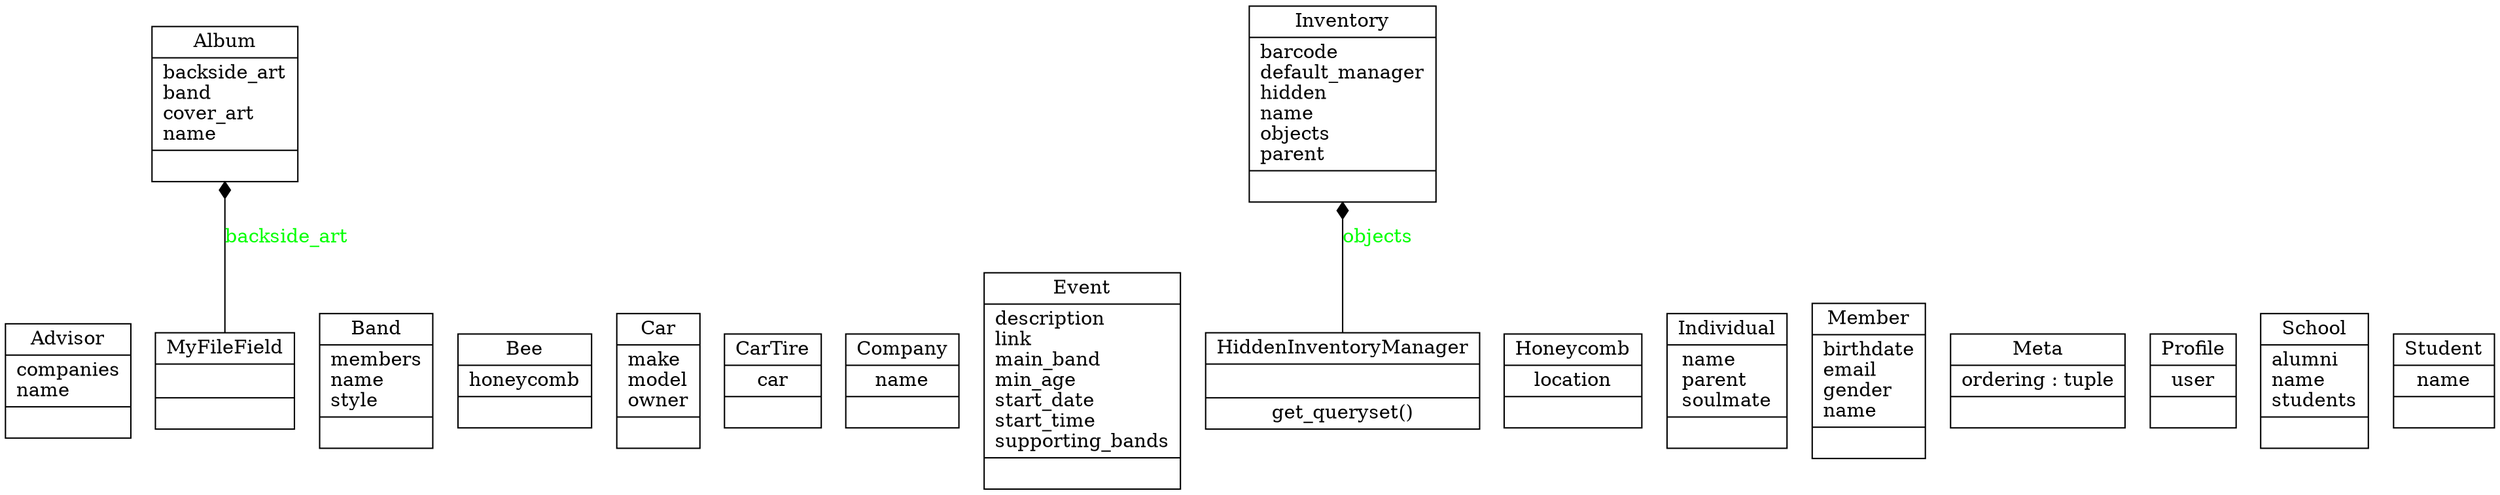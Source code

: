 digraph "classes_8" {
rankdir=BT
charset="utf-8"
"admin_widgets.models.Advisor" [color="black", fontcolor="black", label=<{Advisor|companies<br ALIGN="LEFT"/>name<br ALIGN="LEFT"/>|}>, shape="record", style="solid"];
"admin_widgets.models.Album" [color="black", fontcolor="black", label=<{Album|backside_art<br ALIGN="LEFT"/>band<br ALIGN="LEFT"/>cover_art<br ALIGN="LEFT"/>name<br ALIGN="LEFT"/>|}>, shape="record", style="solid"];
"admin_widgets.models.Band" [color="black", fontcolor="black", label=<{Band|members<br ALIGN="LEFT"/>name<br ALIGN="LEFT"/>style<br ALIGN="LEFT"/>|}>, shape="record", style="solid"];
"admin_widgets.models.Bee" [color="black", fontcolor="black", label=<{Bee|honeycomb<br ALIGN="LEFT"/>|}>, shape="record", style="solid"];
"admin_widgets.models.Car" [color="black", fontcolor="black", label=<{Car|make<br ALIGN="LEFT"/>model<br ALIGN="LEFT"/>owner<br ALIGN="LEFT"/>|}>, shape="record", style="solid"];
"admin_widgets.models.CarTire" [color="black", fontcolor="black", label=<{CarTire|car<br ALIGN="LEFT"/>|}>, shape="record", style="solid"];
"admin_widgets.models.Company" [color="black", fontcolor="black", label=<{Company|name<br ALIGN="LEFT"/>|}>, shape="record", style="solid"];
"admin_widgets.models.Event" [color="black", fontcolor="black", label=<{Event|description<br ALIGN="LEFT"/>link<br ALIGN="LEFT"/>main_band<br ALIGN="LEFT"/>min_age<br ALIGN="LEFT"/>start_date<br ALIGN="LEFT"/>start_time<br ALIGN="LEFT"/>supporting_bands<br ALIGN="LEFT"/>|}>, shape="record", style="solid"];
"admin_widgets.models.HiddenInventoryManager" [color="black", fontcolor="black", label=<{HiddenInventoryManager|<br ALIGN="LEFT"/>|get_queryset()<br ALIGN="LEFT"/>}>, shape="record", style="solid"];
"admin_widgets.models.Honeycomb" [color="black", fontcolor="black", label=<{Honeycomb|location<br ALIGN="LEFT"/>|}>, shape="record", style="solid"];
"admin_widgets.models.Individual" [color="black", fontcolor="black", label=<{Individual|name<br ALIGN="LEFT"/>parent<br ALIGN="LEFT"/>soulmate<br ALIGN="LEFT"/>|}>, shape="record", style="solid"];
"admin_widgets.models.Inventory" [color="black", fontcolor="black", label=<{Inventory|barcode<br ALIGN="LEFT"/>default_manager<br ALIGN="LEFT"/>hidden<br ALIGN="LEFT"/>name<br ALIGN="LEFT"/>objects<br ALIGN="LEFT"/>parent<br ALIGN="LEFT"/>|}>, shape="record", style="solid"];
"admin_widgets.models.Member" [color="black", fontcolor="black", label=<{Member|birthdate<br ALIGN="LEFT"/>email<br ALIGN="LEFT"/>gender<br ALIGN="LEFT"/>name<br ALIGN="LEFT"/>|}>, shape="record", style="solid"];
"admin_widgets.models.Student.Meta" [color="black", fontcolor="black", label=<{Meta|ordering : tuple<br ALIGN="LEFT"/>|}>, shape="record", style="solid"];
"admin_widgets.models.MyFileField" [color="black", fontcolor="black", label=<{MyFileField|<br ALIGN="LEFT"/>|}>, shape="record", style="solid"];
"admin_widgets.models.Profile" [color="black", fontcolor="black", label=<{Profile|user<br ALIGN="LEFT"/>|}>, shape="record", style="solid"];
"admin_widgets.models.School" [color="black", fontcolor="black", label=<{School|alumni<br ALIGN="LEFT"/>name<br ALIGN="LEFT"/>students<br ALIGN="LEFT"/>|}>, shape="record", style="solid"];
"admin_widgets.models.Student" [color="black", fontcolor="black", label=<{Student|name<br ALIGN="LEFT"/>|}>, shape="record", style="solid"];
"admin_widgets.models.HiddenInventoryManager" -> "admin_widgets.models.Inventory" [arrowhead="diamond", arrowtail="none", fontcolor="green", label="objects", style="solid"];
"admin_widgets.models.MyFileField" -> "admin_widgets.models.Album" [arrowhead="diamond", arrowtail="none", fontcolor="green", label="backside_art", style="solid"];
}
